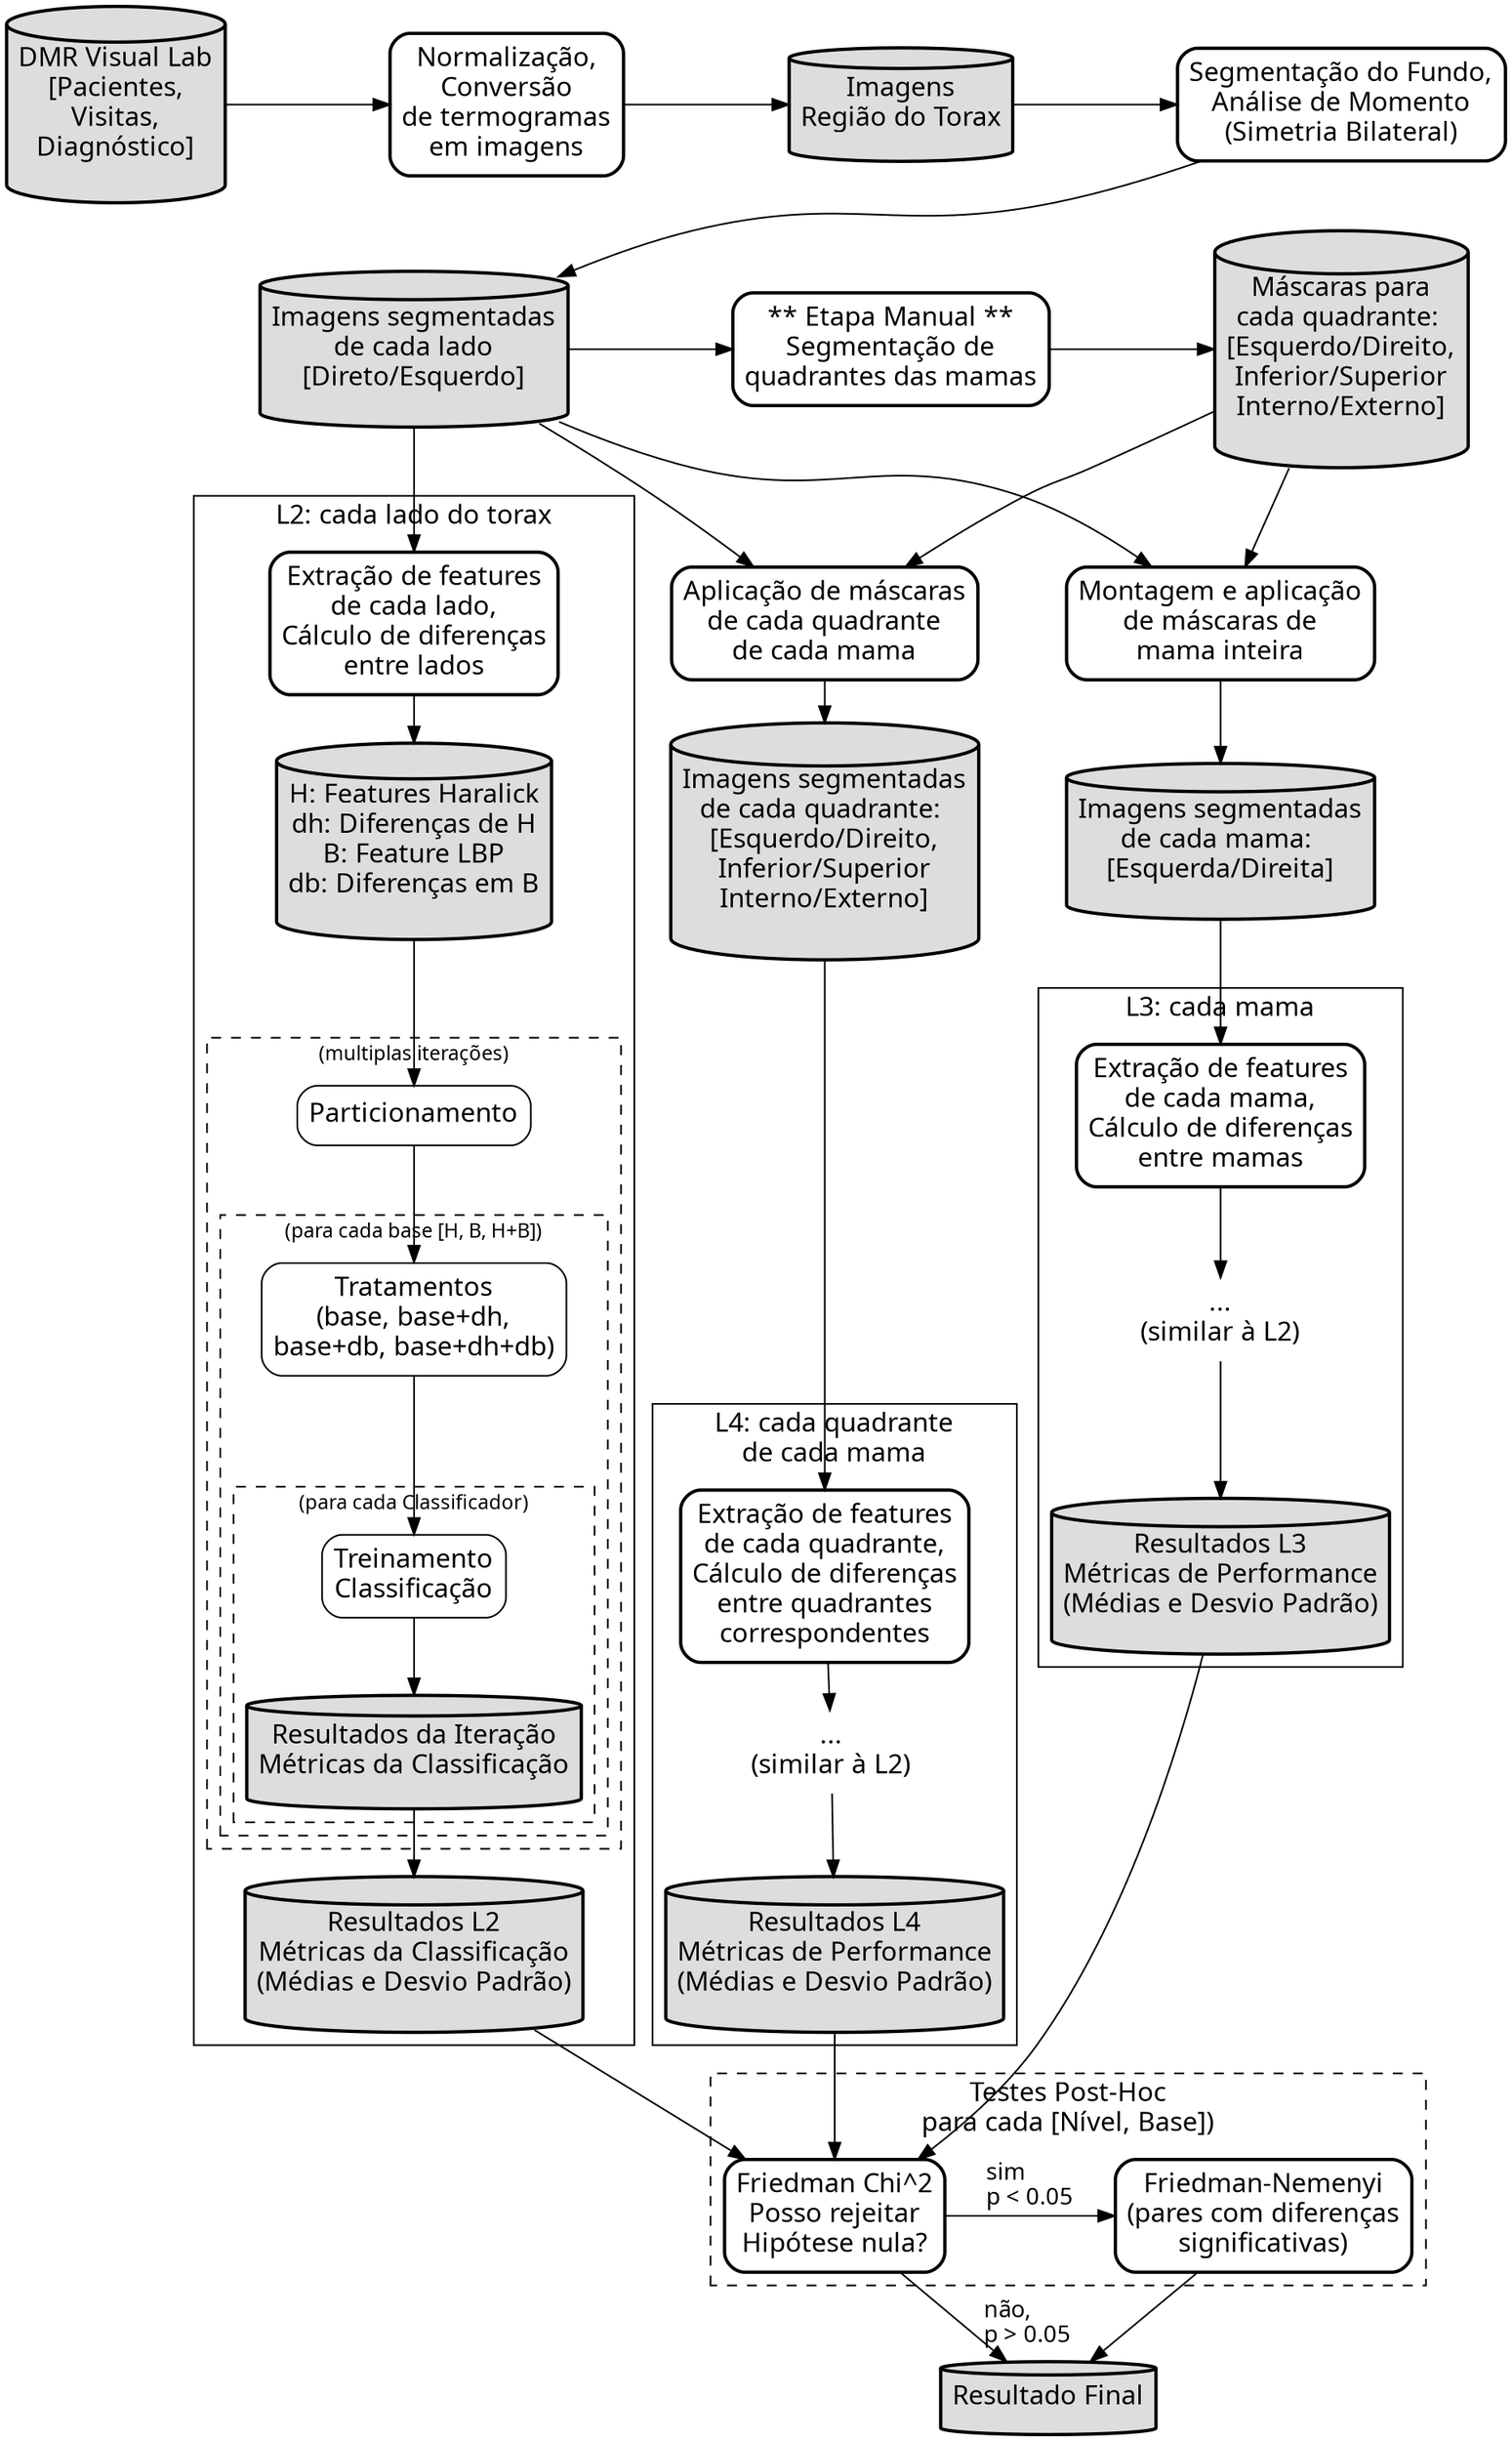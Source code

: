 digraph {
  ranksep="0.025"
  nodesep="0.7"
  node[fontname="Sans", style="rounded,filled,bold" shape=rectangle, fillcolor="#ffffff", margin="0.1,0.1"]
  edge[fontname="Sans",fontsize="8"]

  node[shape=rectangle,fontsize=16]
  edge[fontsize=14]

  { dmr, task_dmr2imgs, dmr_imgs, l1_task_seg; rank=same }

  dmr [
    label="DMR Visual Lab\n[Pacientes,\nVisitas,\nDiagnóstico]",
    shape=cylinder, fillcolor="#dddddd"
  ]

  task_dmr2imgs [label="Normalização,\nConversão\nde termogramas\nem imagens"]

  dmr_imgs [
    label="Imagens\nRegião do Torax"
    shape=cylinder, fillcolor="#dddddd"
  ]

  dmr -> task_dmr2imgs -> dmr_imgs

  l1_task_seg [label="Segmentação do Fundo,\nAnálise de Momento\n(Simetria Bilateral)"]
  dmr_imgs -> l1_task_seg
  l1_task_seg -> l2_imgs
  dmr -> l2_imgs [style=invis]

  l2_imgs[
    label="Imagens segmentadas\nde cada lado\n[Direto/Esquerdo]", 
    shape=cylinder, fillcolor="#dddddd"
]
  l2_imgs -> l2_task_extracao_features

  subgraph cluster_l2 {
    rankdir=LR
    fontsize=16
    fontname="Sans"
    label="L2: cada lado do torax"

    l2_task_extracao_features[label="Extração de features\nde cada lado,\nCálculo de diferenças\nentre lados"]
    l2_task_extracao_features -> l2_data

    l2_data[
      label="H: Features Haralick\ndh: Diferenças de H\nB: Feature LBP\ndb: Diferenças em B",
      shape=cylinder, fillcolor="#dddddd"
    ]

    subgraph cluster_l2_seed {
    fontname="Sans"
    label="(multiplas iterações)"
    fontsize="12"
    style="dashed"
    l2_pre_classificador [label="Particionamento", shape=rectangle, style=rounded]

    subgraph cluster_l2_seed_tto {
    fontname="Sans"
    label="(para cada base [H, B, H+B])"
    fontsize="12"
    style="dashed"
    l2_pre_classificador_2 [label="Tratamentos\n(base, base+dh,\nbase+db, base+dh+db)", shape=rectangle, style=rounded]

    subgraph cluster_l2_seed_class {
    fontname="Sans"
    label="(para cada Classificador)"
    fontsize="12"
    style="dashed"
    l2_classificador [label="Treinamento\nClassificação", shape=rectangle, style=rounded]

    l2_seed_results [
      label="Resultados da Iteração\nMétricas da Classificação", 
      shape=cylinder, fillcolor="#dddddd"
    ]

    }

    }


    }
    l2_results [
      label="Resultados L2\nMétricas da Classificação\n(Médias e Desvio Padrão)",
      shape=cylinder, fillcolor="#dddddd"
    ]

    l2_data -> l2_pre_classificador -> l2_pre_classificador_2 -> l2_classificador -> l2_seed_results -> l2_results

  }


  final_results[
      label="Resultado Final",
      shape=cylinder, fillcolor="#dddddd"
  ]

  subgraph cluster_final {
    fontname="Sans"
    label="Testes Post-Hoc\npara cada [Nível, Base])"
    fontsize="16"
    style="dashed"
    { final_friedman, final_nemenyi; rank = same}
    l2_results -> final_friedman 
    final_friedman -> final_nemenyi [label="sim\lp < 0.05\l"]

    final_friedman[label="Friedman Chi^2\nPosso rejeitar\nHipótese nula?"]
    final_nemenyi[label="Friedman-Nemenyi\n(pares com diferenças\nsignificativas)"]
  }

    final_friedman -> final_results [label="não,\lp > 0.05\l"]
    final_nemenyi -> final_results

  l3_task_segmentacao[label="** Etapa Manual **\nSegmentação de\nquadrantes das mamas"]
  l3_imgs_masks[
      label="Máscaras para\ncada quadrante: \n[Esquerdo/Direito,\nInferior/Superior\nInterno/Externo]",
      shape=cylinder, fillcolor="#dddddd"
  ]

  // tweak layout
  l1_task_seg -> l3_imgs_masks [style=invis]

  l3_task_aplicao_masks_mama_inteira[label="Montagem e aplicação\nde máscaras de\nmama inteira"]
  l3_task_aplicao_masks_quads[label="Aplicação de máscaras\nde cada quadrante\nde cada mama"]

  l3_imgs[
      label="Imagens segmentadas\nde cada mama: \n[Esquerda/Direita]",
      shape=cylinder, fillcolor="#dddddd"
  ]

  l4_imgs[
      label="Imagens segmentadas\nde cada quadrante: \n[Esquerdo/Direito,\nInferior/Superior\nInterno/Externo]",
      shape=cylinder, fillcolor="#dddddd"
  ]

  l3_imgs_masks -> l3_task_aplicao_masks_mama_inteira -> l3_imgs
  l2_imgs -> l3_task_aplicao_masks_mama_inteira

  l2_imgs -> l3_task_segmentacao
  l3_task_segmentacao -> l3_imgs_masks

  { l2_imgs, l3_task_segmentacao, l3_imgs_masks; rank=same}

  { l3_imgs, l4_imgs; rank=same}


  l3_imgs_masks -> l3_task_aplicao_masks_quads -> l4_imgs
  l2_imgs -> l3_task_aplicao_masks_quads


  subgraph cluster_l3 {
    rankdir=LR
    fontsize=16
    fontname="Sans"
    label="L3: cada mama"

    l3_task_extracao_features[label="Extração de features\nde cada mama,\nCálculo de diferenças\nentre mamas"]
    l3_dotdotdot[style="", label="...\n(similar à L2)", shape=none]
    l3_results [
      label="Resultados L3\nMétricas de Performance\n(Médias e Desvio Padrão)",
      shape=cylinder, fillcolor="#dddddd"
    ]
  }

  subgraph cluster_l4 {
    rankdir=LR
    fontsize=16
    fontname="Sans"
    label="L4: cada quadrante\nde cada mama"

    l4_task_extracao_features[label="Extração de features\nde cada quadrante,\nCálculo de diferenças\nentre quadrantes\ncorrespondentes"]
    l4_dotdotdot[style="", label="...\n(similar à L2)", shape=none]
    l4_results [
      label="Resultados L4\nMétricas de Performance\n(Médias e Desvio Padrão)",
      shape=cylinder, fillcolor="#dddddd"
    ]
  }

    l3_imgs -> l3_task_extracao_features -> l3_dotdotdot -> l3_results -> final_friedman
    l4_imgs -> l4_task_extracao_features -> l4_dotdotdot -> l4_results -> final_friedman

}
